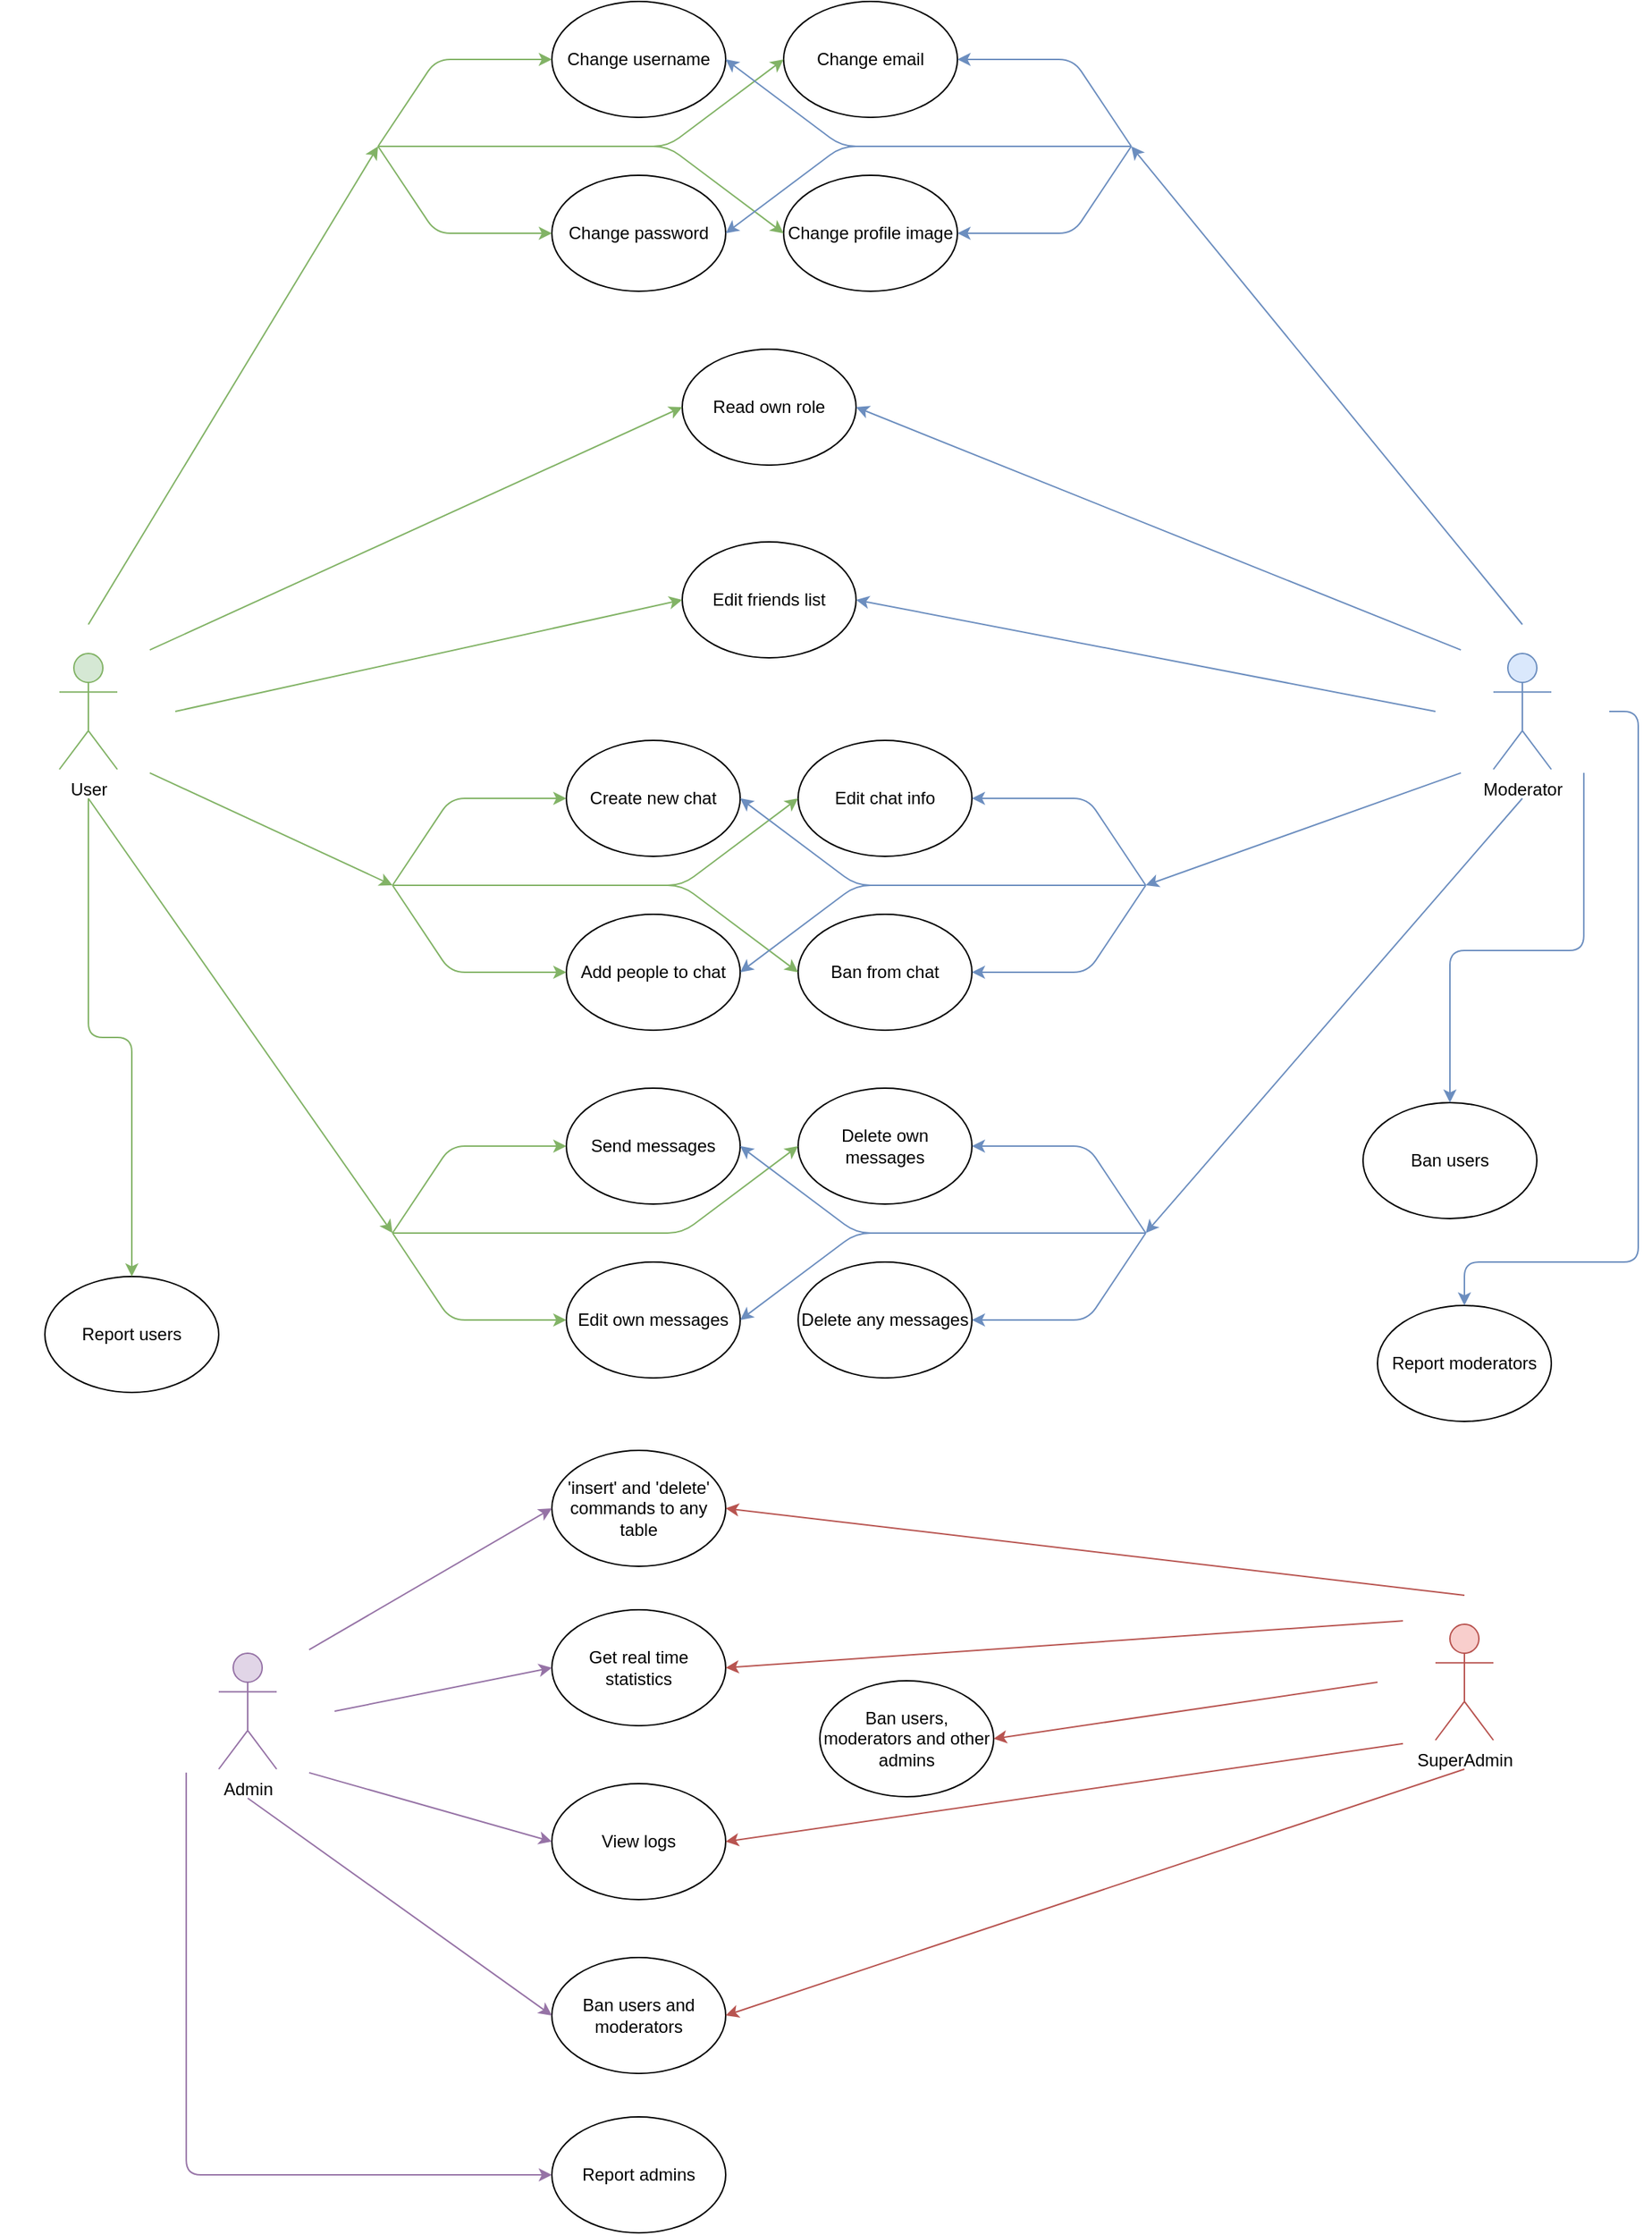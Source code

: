 <mxfile version="14.3.0" type="device"><diagram name="Page-1" id="e7e014a7-5840-1c2e-5031-d8a46d1fe8dd"><mxGraphModel dx="2031" dy="1207" grid="1" gridSize="10" guides="1" tooltips="1" connect="1" arrows="1" fold="1" page="1" pageScale="1" pageWidth="1169" pageHeight="826" background="#ffffff" math="0" shadow="0"><root><mxCell id="0"/><mxCell id="1" parent="0"/><mxCell id="RDU36KVmMtlaJk--Sefk-46" value="Change username" style="ellipse;whiteSpace=wrap;html=1;" parent="1" vertex="1"><mxGeometry x="400" y="40" width="120" height="80" as="geometry"/></mxCell><mxCell id="RDU36KVmMtlaJk--Sefk-50" value="Change password" style="ellipse;whiteSpace=wrap;html=1;" parent="1" vertex="1"><mxGeometry x="400" y="160" width="120" height="80" as="geometry"/></mxCell><mxCell id="RDU36KVmMtlaJk--Sefk-51" value="Change email" style="ellipse;whiteSpace=wrap;html=1;" parent="1" vertex="1"><mxGeometry x="560" y="40" width="120" height="80" as="geometry"/></mxCell><mxCell id="RDU36KVmMtlaJk--Sefk-52" value="Change profile image" style="ellipse;whiteSpace=wrap;html=1;" parent="1" vertex="1"><mxGeometry x="560" y="160" width="120" height="80" as="geometry"/></mxCell><mxCell id="RDU36KVmMtlaJk--Sefk-54" value="" style="endArrow=classic;html=1;entryX=0;entryY=0.5;entryDx=0;entryDy=0;rounded=1;fillColor=#d5e8d4;strokeColor=#82b366;" parent="1" target="RDU36KVmMtlaJk--Sefk-46" edge="1"><mxGeometry width="50" height="50" relative="1" as="geometry"><mxPoint x="280" y="140" as="sourcePoint"/><mxPoint x="360" y="160" as="targetPoint"/><Array as="points"><mxPoint x="320" y="80"/></Array></mxGeometry></mxCell><mxCell id="RDU36KVmMtlaJk--Sefk-55" value="" style="endArrow=classic;html=1;entryX=0;entryY=0.5;entryDx=0;entryDy=0;rounded=1;fillColor=#d5e8d4;strokeColor=#82b366;" parent="1" target="RDU36KVmMtlaJk--Sefk-50" edge="1"><mxGeometry width="50" height="50" relative="1" as="geometry"><mxPoint x="280" y="140" as="sourcePoint"/><mxPoint x="410" y="90" as="targetPoint"/><Array as="points"><mxPoint x="320" y="200"/></Array></mxGeometry></mxCell><mxCell id="RDU36KVmMtlaJk--Sefk-56" value="" style="endArrow=classic;html=1;entryX=0;entryY=0.5;entryDx=0;entryDy=0;fillColor=#d5e8d4;strokeColor=#82b366;" parent="1" target="RDU36KVmMtlaJk--Sefk-51" edge="1"><mxGeometry width="50" height="50" relative="1" as="geometry"><mxPoint x="280" y="140" as="sourcePoint"/><mxPoint x="540" y="140" as="targetPoint"/><Array as="points"><mxPoint x="480" y="140"/></Array></mxGeometry></mxCell><mxCell id="RDU36KVmMtlaJk--Sefk-57" value="" style="endArrow=classic;html=1;entryX=0;entryY=0.5;entryDx=0;entryDy=0;fillColor=#d5e8d4;strokeColor=#82b366;" parent="1" target="RDU36KVmMtlaJk--Sefk-52" edge="1"><mxGeometry width="50" height="50" relative="1" as="geometry"><mxPoint x="280" y="140" as="sourcePoint"/><mxPoint x="330" y="220" as="targetPoint"/><Array as="points"><mxPoint x="480" y="140"/></Array></mxGeometry></mxCell><mxCell id="RDU36KVmMtlaJk--Sefk-58" value="" style="endArrow=classic;html=1;fillColor=#d5e8d4;strokeColor=#82b366;exitX=0.5;exitY=0;exitDx=0;exitDy=0;rounded=1;" parent="1" source="RDU36KVmMtlaJk--Sefk-60" edge="1"><mxGeometry width="50" height="50" relative="1" as="geometry"><mxPoint x="160" y="210" as="sourcePoint"/><mxPoint x="280" y="140" as="targetPoint"/></mxGeometry></mxCell><mxCell id="RDU36KVmMtlaJk--Sefk-61" value="" style="group" parent="1" vertex="1" connectable="0"><mxGeometry x="20" y="470" width="120" height="120" as="geometry"/></mxCell><mxCell id="RDU36KVmMtlaJk--Sefk-41" value="User" style="shape=umlActor;verticalLabelPosition=bottom;verticalAlign=top;html=1;fillColor=#d5e8d4;strokeColor=#82b366;" parent="RDU36KVmMtlaJk--Sefk-61" vertex="1"><mxGeometry x="40" y="20" width="40" height="80" as="geometry"/></mxCell><mxCell id="RDU36KVmMtlaJk--Sefk-60" value="" style="ellipse;whiteSpace=wrap;html=1;aspect=fixed;opacity=0;" parent="RDU36KVmMtlaJk--Sefk-61" vertex="1"><mxGeometry width="120" height="120" as="geometry"/></mxCell><mxCell id="RDU36KVmMtlaJk--Sefk-67" value="" style="group" parent="1" vertex="1" connectable="0"><mxGeometry x="1010" y="470" width="120" height="120" as="geometry"/></mxCell><mxCell id="RDU36KVmMtlaJk--Sefk-63" value="Moderator" style="shape=umlActor;verticalLabelPosition=bottom;verticalAlign=top;html=1;fillColor=#dae8fc;strokeColor=#6c8ebf;" parent="RDU36KVmMtlaJk--Sefk-67" vertex="1"><mxGeometry x="40" y="20" width="40" height="80" as="geometry"/></mxCell><mxCell id="RDU36KVmMtlaJk--Sefk-64" value="" style="ellipse;whiteSpace=wrap;html=1;aspect=fixed;opacity=0;" parent="RDU36KVmMtlaJk--Sefk-67" vertex="1"><mxGeometry width="120" height="120" as="geometry"/></mxCell><mxCell id="RDU36KVmMtlaJk--Sefk-76" value="" style="endArrow=classic;html=1;entryX=1;entryY=0.5;entryDx=0;entryDy=0;fillColor=#dae8fc;strokeColor=#6c8ebf;" parent="1" target="RDU36KVmMtlaJk--Sefk-51" edge="1"><mxGeometry width="50" height="50" relative="1" as="geometry"><mxPoint x="800" y="140" as="sourcePoint"/><mxPoint x="870" y="190" as="targetPoint"/><Array as="points"><mxPoint x="760" y="80"/></Array></mxGeometry></mxCell><mxCell id="RDU36KVmMtlaJk--Sefk-78" value="" style="endArrow=classic;html=1;entryX=1;entryY=0.5;entryDx=0;entryDy=0;fillColor=#dae8fc;strokeColor=#6c8ebf;" parent="1" target="RDU36KVmMtlaJk--Sefk-52" edge="1"><mxGeometry width="50" height="50" relative="1" as="geometry"><mxPoint x="800" y="140" as="sourcePoint"/><mxPoint x="760" y="320" as="targetPoint"/><Array as="points"><mxPoint x="760" y="200"/></Array></mxGeometry></mxCell><mxCell id="RDU36KVmMtlaJk--Sefk-79" value="" style="endArrow=classic;html=1;entryX=1;entryY=0.5;entryDx=0;entryDy=0;fillColor=#dae8fc;strokeColor=#6c8ebf;" parent="1" target="RDU36KVmMtlaJk--Sefk-46" edge="1"><mxGeometry width="50" height="50" relative="1" as="geometry"><mxPoint x="800" y="140" as="sourcePoint"/><mxPoint x="740" y="130" as="targetPoint"/><Array as="points"><mxPoint x="600" y="140"/></Array></mxGeometry></mxCell><mxCell id="RDU36KVmMtlaJk--Sefk-80" value="" style="endArrow=classic;html=1;entryX=1;entryY=0.5;entryDx=0;entryDy=0;fillColor=#dae8fc;strokeColor=#6c8ebf;" parent="1" target="RDU36KVmMtlaJk--Sefk-50" edge="1"><mxGeometry width="50" height="50" relative="1" as="geometry"><mxPoint x="800" y="140" as="sourcePoint"/><mxPoint x="520" y="350" as="targetPoint"/><Array as="points"><mxPoint x="600" y="140"/></Array></mxGeometry></mxCell><mxCell id="RDU36KVmMtlaJk--Sefk-81" value="" style="endArrow=classic;html=1;exitX=0.5;exitY=0;exitDx=0;exitDy=0;fillColor=#dae8fc;strokeColor=#6c8ebf;" parent="1" source="RDU36KVmMtlaJk--Sefk-64" edge="1"><mxGeometry width="50" height="50" relative="1" as="geometry"><mxPoint x="780" y="380" as="sourcePoint"/><mxPoint x="800" y="140" as="targetPoint"/></mxGeometry></mxCell><mxCell id="RDU36KVmMtlaJk--Sefk-82" value="Read own role" style="ellipse;whiteSpace=wrap;html=1;" parent="1" vertex="1"><mxGeometry x="490" y="280" width="120" height="80" as="geometry"/></mxCell><mxCell id="RDU36KVmMtlaJk--Sefk-84" value="" style="endArrow=classic;html=1;exitX=1;exitY=0;exitDx=0;exitDy=0;entryX=0;entryY=0.5;entryDx=0;entryDy=0;fillColor=#d5e8d4;strokeColor=#82b366;" parent="1" source="RDU36KVmMtlaJk--Sefk-60" target="RDU36KVmMtlaJk--Sefk-82" edge="1"><mxGeometry width="50" height="50" relative="1" as="geometry"><mxPoint x="410" y="460" as="sourcePoint"/><mxPoint x="460" y="410" as="targetPoint"/></mxGeometry></mxCell><mxCell id="RDU36KVmMtlaJk--Sefk-87" value="Edit friends list" style="ellipse;whiteSpace=wrap;html=1;" parent="1" vertex="1"><mxGeometry x="490" y="413" width="120" height="80" as="geometry"/></mxCell><mxCell id="RDU36KVmMtlaJk--Sefk-88" value="" style="endArrow=classic;html=1;exitX=1;exitY=0.5;exitDx=0;exitDy=0;entryX=0;entryY=0.5;entryDx=0;entryDy=0;fillColor=#d5e8d4;strokeColor=#82b366;" parent="1" source="RDU36KVmMtlaJk--Sefk-60" target="RDU36KVmMtlaJk--Sefk-87" edge="1"><mxGeometry width="50" height="50" relative="1" as="geometry"><mxPoint x="350" y="530" as="sourcePoint"/><mxPoint x="400" y="480" as="targetPoint"/></mxGeometry></mxCell><mxCell id="RDU36KVmMtlaJk--Sefk-89" value="" style="endArrow=classic;html=1;entryX=1;entryY=0.5;entryDx=0;entryDy=0;exitX=0;exitY=0.5;exitDx=0;exitDy=0;fillColor=#dae8fc;strokeColor=#6c8ebf;" parent="1" source="RDU36KVmMtlaJk--Sefk-64" target="RDU36KVmMtlaJk--Sefk-87" edge="1"><mxGeometry width="50" height="50" relative="1" as="geometry"><mxPoint x="800" y="530" as="sourcePoint"/><mxPoint x="850" y="480" as="targetPoint"/></mxGeometry></mxCell><mxCell id="RDU36KVmMtlaJk--Sefk-90" value="Create new chat" style="ellipse;whiteSpace=wrap;html=1;" parent="1" vertex="1"><mxGeometry x="410" y="550.0" width="120" height="80" as="geometry"/></mxCell><mxCell id="RDU36KVmMtlaJk--Sefk-91" value="Edit chat info" style="ellipse;whiteSpace=wrap;html=1;" parent="1" vertex="1"><mxGeometry x="570" y="550.0" width="120" height="80" as="geometry"/></mxCell><mxCell id="RDU36KVmMtlaJk--Sefk-92" value="Add people to chat" style="ellipse;whiteSpace=wrap;html=1;" parent="1" vertex="1"><mxGeometry x="410" y="670.0" width="120" height="80" as="geometry"/></mxCell><mxCell id="RDU36KVmMtlaJk--Sefk-93" value="Ban from chat" style="ellipse;whiteSpace=wrap;html=1;" parent="1" vertex="1"><mxGeometry x="570" y="670.0" width="120" height="80" as="geometry"/></mxCell><mxCell id="RDU36KVmMtlaJk--Sefk-95" value="" style="endArrow=classic;html=1;entryX=0;entryY=0.5;entryDx=0;entryDy=0;fillColor=#d5e8d4;strokeColor=#82b366;" parent="1" target="RDU36KVmMtlaJk--Sefk-90" edge="1"><mxGeometry width="50" height="50" relative="1" as="geometry"><mxPoint x="290" y="650.0" as="sourcePoint"/><mxPoint x="360" y="630.0" as="targetPoint"/><Array as="points"><mxPoint x="330" y="590.0"/></Array></mxGeometry></mxCell><mxCell id="RDU36KVmMtlaJk--Sefk-96" value="" style="endArrow=classic;html=1;entryX=0;entryY=0.5;entryDx=0;entryDy=0;fillColor=#d5e8d4;strokeColor=#82b366;" parent="1" target="RDU36KVmMtlaJk--Sefk-92" edge="1"><mxGeometry width="50" height="50" relative="1" as="geometry"><mxPoint x="290" y="650.0" as="sourcePoint"/><mxPoint x="330" y="730.0" as="targetPoint"/><Array as="points"><mxPoint x="330" y="710.0"/></Array></mxGeometry></mxCell><mxCell id="RDU36KVmMtlaJk--Sefk-97" value="" style="endArrow=classic;html=1;entryX=1;entryY=0.5;entryDx=0;entryDy=0;fillColor=#dae8fc;strokeColor=#6c8ebf;" parent="1" target="RDU36KVmMtlaJk--Sefk-91" edge="1"><mxGeometry width="50" height="50" relative="1" as="geometry"><mxPoint x="810" y="650.0" as="sourcePoint"/><mxPoint x="880" y="640.0" as="targetPoint"/><Array as="points"><mxPoint x="770" y="590.0"/></Array></mxGeometry></mxCell><mxCell id="RDU36KVmMtlaJk--Sefk-98" value="" style="endArrow=classic;html=1;entryX=1;entryY=0.5;entryDx=0;entryDy=0;fillColor=#dae8fc;strokeColor=#6c8ebf;" parent="1" target="RDU36KVmMtlaJk--Sefk-93" edge="1"><mxGeometry width="50" height="50" relative="1" as="geometry"><mxPoint x="810" y="650.0" as="sourcePoint"/><mxPoint x="810" y="710.0" as="targetPoint"/><Array as="points"><mxPoint x="770" y="710.0"/></Array></mxGeometry></mxCell><mxCell id="RDU36KVmMtlaJk--Sefk-99" value="" style="endArrow=classic;html=1;entryX=0;entryY=0.5;entryDx=0;entryDy=0;fillColor=#d5e8d4;strokeColor=#82b366;" parent="1" target="RDU36KVmMtlaJk--Sefk-91" edge="1"><mxGeometry width="50" height="50" relative="1" as="geometry"><mxPoint x="290" y="650.0" as="sourcePoint"/><mxPoint x="410" y="640.0" as="targetPoint"/><Array as="points"><mxPoint x="490" y="650.0"/></Array></mxGeometry></mxCell><mxCell id="RDU36KVmMtlaJk--Sefk-100" value="" style="endArrow=classic;html=1;entryX=0;entryY=0.5;entryDx=0;entryDy=0;fillColor=#d5e8d4;strokeColor=#82b366;" parent="1" target="RDU36KVmMtlaJk--Sefk-93" edge="1"><mxGeometry width="50" height="50" relative="1" as="geometry"><mxPoint x="290" y="650.0" as="sourcePoint"/><mxPoint x="590" y="630.0" as="targetPoint"/><Array as="points"><mxPoint x="490" y="650.0"/></Array></mxGeometry></mxCell><mxCell id="RDU36KVmMtlaJk--Sefk-101" value="" style="endArrow=classic;html=1;entryX=1;entryY=0.5;entryDx=0;entryDy=0;fillColor=#dae8fc;strokeColor=#6c8ebf;" parent="1" target="RDU36KVmMtlaJk--Sefk-90" edge="1"><mxGeometry width="50" height="50" relative="1" as="geometry"><mxPoint x="810" y="650.0" as="sourcePoint"/><mxPoint x="780" y="630.0" as="targetPoint"/><Array as="points"><mxPoint x="610" y="650.0"/></Array></mxGeometry></mxCell><mxCell id="RDU36KVmMtlaJk--Sefk-102" value="" style="endArrow=classic;html=1;entryX=1;entryY=0.5;entryDx=0;entryDy=0;fillColor=#dae8fc;strokeColor=#6c8ebf;" parent="1" target="RDU36KVmMtlaJk--Sefk-92" edge="1"><mxGeometry width="50" height="50" relative="1" as="geometry"><mxPoint x="810" y="650.0" as="sourcePoint"/><mxPoint x="760" y="630.0" as="targetPoint"/><Array as="points"><mxPoint x="610" y="650.0"/></Array></mxGeometry></mxCell><mxCell id="RDU36KVmMtlaJk--Sefk-103" value="" style="endArrow=classic;html=1;exitX=1;exitY=1;exitDx=0;exitDy=0;fillColor=#d5e8d4;strokeColor=#82b366;" parent="1" source="RDU36KVmMtlaJk--Sefk-60" edge="1"><mxGeometry width="50" height="50" relative="1" as="geometry"><mxPoint x="152.426" y="529.996" as="sourcePoint"/><mxPoint x="290" y="650" as="targetPoint"/></mxGeometry></mxCell><mxCell id="RDU36KVmMtlaJk--Sefk-104" value="" style="endArrow=classic;html=1;exitX=0;exitY=1;exitDx=0;exitDy=0;fillColor=#dae8fc;strokeColor=#6c8ebf;" parent="1" source="RDU36KVmMtlaJk--Sefk-64" edge="1"><mxGeometry width="50" height="50" relative="1" as="geometry"><mxPoint x="997.574" y="529.996" as="sourcePoint"/><mxPoint x="810" y="650" as="targetPoint"/></mxGeometry></mxCell><mxCell id="RDU36KVmMtlaJk--Sefk-105" value="Send messages" style="ellipse;whiteSpace=wrap;html=1;" parent="1" vertex="1"><mxGeometry x="410" y="790.0" width="120" height="80" as="geometry"/></mxCell><mxCell id="RDU36KVmMtlaJk--Sefk-106" value="Edit own messages" style="ellipse;whiteSpace=wrap;html=1;" parent="1" vertex="1"><mxGeometry x="410" y="910.0" width="120" height="80" as="geometry"/></mxCell><mxCell id="RDU36KVmMtlaJk--Sefk-107" value="Delete own messages" style="ellipse;whiteSpace=wrap;html=1;" parent="1" vertex="1"><mxGeometry x="570" y="790.0" width="120" height="80" as="geometry"/></mxCell><mxCell id="RDU36KVmMtlaJk--Sefk-108" value="Delete any messages" style="ellipse;whiteSpace=wrap;html=1;" parent="1" vertex="1"><mxGeometry x="570" y="910.0" width="120" height="80" as="geometry"/></mxCell><mxCell id="RDU36KVmMtlaJk--Sefk-110" value="" style="endArrow=classic;html=1;entryX=0;entryY=0.5;entryDx=0;entryDy=0;fillColor=#d5e8d4;strokeColor=#82b366;" parent="1" target="RDU36KVmMtlaJk--Sefk-105" edge="1"><mxGeometry width="50" height="50" relative="1" as="geometry"><mxPoint x="290" y="890.0" as="sourcePoint"/><mxPoint x="360" y="920" as="targetPoint"/><Array as="points"><mxPoint x="330" y="830.0"/></Array></mxGeometry></mxCell><mxCell id="RDU36KVmMtlaJk--Sefk-112" value="" style="endArrow=classic;html=1;entryX=0;entryY=0.5;entryDx=0;entryDy=0;fillColor=#d5e8d4;strokeColor=#82b366;" parent="1" target="RDU36KVmMtlaJk--Sefk-106" edge="1"><mxGeometry width="50" height="50" relative="1" as="geometry"><mxPoint x="290" y="890.0" as="sourcePoint"/><mxPoint x="230" y="960" as="targetPoint"/><Array as="points"><mxPoint x="330" y="950"/></Array></mxGeometry></mxCell><mxCell id="RDU36KVmMtlaJk--Sefk-113" value="" style="endArrow=classic;html=1;entryX=0;entryY=0.5;entryDx=0;entryDy=0;fillColor=#d5e8d4;strokeColor=#82b366;" parent="1" target="RDU36KVmMtlaJk--Sefk-107" edge="1"><mxGeometry width="50" height="50" relative="1" as="geometry"><mxPoint x="290" y="890.0" as="sourcePoint"/><mxPoint x="430" y="880.0" as="targetPoint"/><Array as="points"><mxPoint x="490" y="890.0"/></Array></mxGeometry></mxCell><mxCell id="RDU36KVmMtlaJk--Sefk-115" value="" style="endArrow=classic;html=1;entryX=1;entryY=0.5;entryDx=0;entryDy=0;fillColor=#dae8fc;strokeColor=#6c8ebf;" parent="1" target="RDU36KVmMtlaJk--Sefk-107" edge="1"><mxGeometry width="50" height="50" relative="1" as="geometry"><mxPoint x="810" y="890.0" as="sourcePoint"/><mxPoint x="950" y="910.0" as="targetPoint"/><Array as="points"><mxPoint x="770" y="830.0"/></Array></mxGeometry></mxCell><mxCell id="RDU36KVmMtlaJk--Sefk-116" value="" style="endArrow=classic;html=1;entryX=1;entryY=0.5;entryDx=0;entryDy=0;fillColor=#dae8fc;strokeColor=#6c8ebf;" parent="1" target="RDU36KVmMtlaJk--Sefk-108" edge="1"><mxGeometry width="50" height="50" relative="1" as="geometry"><mxPoint x="810" y="890.0" as="sourcePoint"/><mxPoint x="690" y="1000" as="targetPoint"/><Array as="points"><mxPoint x="770" y="950"/></Array></mxGeometry></mxCell><mxCell id="RDU36KVmMtlaJk--Sefk-117" value="" style="endArrow=classic;html=1;entryX=1;entryY=0.5;entryDx=0;entryDy=0;fillColor=#dae8fc;strokeColor=#6c8ebf;" parent="1" target="RDU36KVmMtlaJk--Sefk-105" edge="1"><mxGeometry width="50" height="50" relative="1" as="geometry"><mxPoint x="810" y="890.0" as="sourcePoint"/><mxPoint x="1000" y="950" as="targetPoint"/><Array as="points"><mxPoint x="610" y="890.0"/></Array></mxGeometry></mxCell><mxCell id="RDU36KVmMtlaJk--Sefk-118" value="" style="endArrow=classic;html=1;entryX=1;entryY=0.5;entryDx=0;entryDy=0;fillColor=#dae8fc;strokeColor=#6c8ebf;" parent="1" target="RDU36KVmMtlaJk--Sefk-106" edge="1"><mxGeometry width="50" height="50" relative="1" as="geometry"><mxPoint x="810" y="890.0" as="sourcePoint"/><mxPoint x="940" y="970" as="targetPoint"/><Array as="points"><mxPoint x="610" y="890.0"/></Array></mxGeometry></mxCell><mxCell id="RDU36KVmMtlaJk--Sefk-119" value="" style="endArrow=classic;html=1;exitX=0.5;exitY=1;exitDx=0;exitDy=0;fillColor=#d5e8d4;strokeColor=#82b366;" parent="1" source="RDU36KVmMtlaJk--Sefk-60" edge="1"><mxGeometry width="50" height="50" relative="1" as="geometry"><mxPoint x="110" y="547.57" as="sourcePoint"/><mxPoint x="290" y="890" as="targetPoint"/></mxGeometry></mxCell><mxCell id="RDU36KVmMtlaJk--Sefk-120" value="" style="endArrow=classic;html=1;exitX=0.5;exitY=1;exitDx=0;exitDy=0;fillColor=#dae8fc;strokeColor=#6c8ebf;" parent="1" source="RDU36KVmMtlaJk--Sefk-64" edge="1"><mxGeometry width="50" height="50" relative="1" as="geometry"><mxPoint x="1040.0" y="547.57" as="sourcePoint"/><mxPoint x="810" y="890" as="targetPoint"/></mxGeometry></mxCell><mxCell id="RDU36KVmMtlaJk--Sefk-121" value="" style="endArrow=classic;html=1;entryX=1;entryY=0.5;entryDx=0;entryDy=0;exitX=0;exitY=0;exitDx=0;exitDy=0;fillColor=#dae8fc;strokeColor=#6c8ebf;" parent="1" source="RDU36KVmMtlaJk--Sefk-64" target="RDU36KVmMtlaJk--Sefk-82" edge="1"><mxGeometry width="50" height="50" relative="1" as="geometry"><mxPoint x="940" y="280" as="sourcePoint"/><mxPoint x="760" y="290" as="targetPoint"/></mxGeometry></mxCell><mxCell id="Ozz1fB_R-kfI6Qq9raVy-5" value="" style="group" vertex="1" connectable="0" parent="1"><mxGeometry x="130" y="1160" width="120" height="120" as="geometry"/></mxCell><mxCell id="Ozz1fB_R-kfI6Qq9raVy-3" value="" style="ellipse;whiteSpace=wrap;html=1;aspect=fixed;opacity=0;" vertex="1" parent="Ozz1fB_R-kfI6Qq9raVy-5"><mxGeometry width="120" height="120" as="geometry"/></mxCell><mxCell id="Ozz1fB_R-kfI6Qq9raVy-4" value="Admin" style="shape=umlActor;verticalLabelPosition=bottom;verticalAlign=top;html=1;fillColor=#e1d5e7;strokeColor=#9673a6;" vertex="1" parent="Ozz1fB_R-kfI6Qq9raVy-5"><mxGeometry x="40" y="20" width="40" height="80" as="geometry"/></mxCell><mxCell id="Ozz1fB_R-kfI6Qq9raVy-6" value="'insert' and 'delete' commands to any table" style="ellipse;whiteSpace=wrap;html=1;" vertex="1" parent="1"><mxGeometry x="400" y="1040" width="120" height="80" as="geometry"/></mxCell><mxCell id="Ozz1fB_R-kfI6Qq9raVy-8" value="Get real time statistics" style="ellipse;whiteSpace=wrap;html=1;" vertex="1" parent="1"><mxGeometry x="400" y="1150" width="120" height="80" as="geometry"/></mxCell><mxCell id="Ozz1fB_R-kfI6Qq9raVy-9" value="View logs" style="ellipse;whiteSpace=wrap;html=1;" vertex="1" parent="1"><mxGeometry x="400" y="1270" width="120" height="80" as="geometry"/></mxCell><mxCell id="Ozz1fB_R-kfI6Qq9raVy-11" value="" style="endArrow=classic;html=1;exitX=1;exitY=0;exitDx=0;exitDy=0;entryX=0;entryY=0.5;entryDx=0;entryDy=0;fillColor=#e1d5e7;strokeColor=#9673a6;" edge="1" parent="1" source="Ozz1fB_R-kfI6Qq9raVy-3" target="Ozz1fB_R-kfI6Qq9raVy-6"><mxGeometry width="50" height="50" relative="1" as="geometry"><mxPoint x="160" y="1310" as="sourcePoint"/><mxPoint x="210" y="1260" as="targetPoint"/></mxGeometry></mxCell><mxCell id="Ozz1fB_R-kfI6Qq9raVy-12" value="" style="endArrow=classic;html=1;entryX=0;entryY=0.5;entryDx=0;entryDy=0;exitX=1;exitY=0.5;exitDx=0;exitDy=0;fillColor=#e1d5e7;strokeColor=#9673a6;" edge="1" parent="1" source="Ozz1fB_R-kfI6Qq9raVy-3" target="Ozz1fB_R-kfI6Qq9raVy-8"><mxGeometry width="50" height="50" relative="1" as="geometry"><mxPoint x="230" y="1390" as="sourcePoint"/><mxPoint x="280" y="1340" as="targetPoint"/></mxGeometry></mxCell><mxCell id="Ozz1fB_R-kfI6Qq9raVy-13" value="" style="endArrow=classic;html=1;entryX=0;entryY=0.5;entryDx=0;entryDy=0;exitX=1;exitY=1;exitDx=0;exitDy=0;fillColor=#e1d5e7;strokeColor=#9673a6;" edge="1" parent="1" source="Ozz1fB_R-kfI6Qq9raVy-3" target="Ozz1fB_R-kfI6Qq9raVy-9"><mxGeometry width="50" height="50" relative="1" as="geometry"><mxPoint x="300" y="1350" as="sourcePoint"/><mxPoint x="350" y="1300" as="targetPoint"/></mxGeometry></mxCell><mxCell id="Ozz1fB_R-kfI6Qq9raVy-14" value="Ban users and moderators" style="ellipse;whiteSpace=wrap;html=1;" vertex="1" parent="1"><mxGeometry x="400" y="1390" width="120" height="80" as="geometry"/></mxCell><mxCell id="Ozz1fB_R-kfI6Qq9raVy-15" value="" style="endArrow=classic;html=1;exitX=0.5;exitY=1;exitDx=0;exitDy=0;entryX=0;entryY=0.5;entryDx=0;entryDy=0;fillColor=#e1d5e7;strokeColor=#9673a6;" edge="1" parent="1" source="Ozz1fB_R-kfI6Qq9raVy-3" target="Ozz1fB_R-kfI6Qq9raVy-14"><mxGeometry width="50" height="50" relative="1" as="geometry"><mxPoint x="170" y="1450" as="sourcePoint"/><mxPoint x="220" y="1400" as="targetPoint"/></mxGeometry></mxCell><mxCell id="Ozz1fB_R-kfI6Qq9raVy-17" value="" style="group" vertex="1" connectable="0" parent="1"><mxGeometry x="970" y="1140" width="120" height="120" as="geometry"/></mxCell><mxCell id="Ozz1fB_R-kfI6Qq9raVy-18" value="" style="ellipse;whiteSpace=wrap;html=1;aspect=fixed;opacity=0;" vertex="1" parent="Ozz1fB_R-kfI6Qq9raVy-17"><mxGeometry width="120" height="120" as="geometry"/></mxCell><mxCell id="Ozz1fB_R-kfI6Qq9raVy-19" value="SuperAdmin" style="shape=umlActor;verticalLabelPosition=bottom;verticalAlign=top;html=1;fillColor=#f8cecc;strokeColor=#b85450;" vertex="1" parent="Ozz1fB_R-kfI6Qq9raVy-17"><mxGeometry x="40" y="20" width="40" height="80" as="geometry"/></mxCell><mxCell id="Ozz1fB_R-kfI6Qq9raVy-20" value="Ban users, moderators and other admins" style="ellipse;whiteSpace=wrap;html=1;" vertex="1" parent="1"><mxGeometry x="585" y="1199" width="120" height="80" as="geometry"/></mxCell><mxCell id="Ozz1fB_R-kfI6Qq9raVy-23" value="" style="endArrow=classic;html=1;exitX=0;exitY=0.5;exitDx=0;exitDy=0;entryX=1;entryY=0.5;entryDx=0;entryDy=0;fillColor=#f8cecc;strokeColor=#b85450;" edge="1" parent="1" source="Ozz1fB_R-kfI6Qq9raVy-18" target="Ozz1fB_R-kfI6Qq9raVy-20"><mxGeometry width="50" height="50" relative="1" as="geometry"><mxPoint x="680" y="1280" as="sourcePoint"/><mxPoint x="730" y="1230" as="targetPoint"/></mxGeometry></mxCell><mxCell id="Ozz1fB_R-kfI6Qq9raVy-30" value="" style="endArrow=classic;html=1;exitX=0.5;exitY=0;exitDx=0;exitDy=0;entryX=1;entryY=0.5;entryDx=0;entryDy=0;fillColor=#f8cecc;strokeColor=#b85450;" edge="1" parent="1" source="Ozz1fB_R-kfI6Qq9raVy-18" target="Ozz1fB_R-kfI6Qq9raVy-6"><mxGeometry width="50" height="50" relative="1" as="geometry"><mxPoint x="760" y="1100" as="sourcePoint"/><mxPoint x="810" y="1050" as="targetPoint"/></mxGeometry></mxCell><mxCell id="Ozz1fB_R-kfI6Qq9raVy-31" value="" style="endArrow=classic;html=1;exitX=0;exitY=0;exitDx=0;exitDy=0;entryX=1;entryY=0.5;entryDx=0;entryDy=0;fillColor=#f8cecc;strokeColor=#b85450;" edge="1" parent="1" source="Ozz1fB_R-kfI6Qq9raVy-18" target="Ozz1fB_R-kfI6Qq9raVy-8"><mxGeometry width="50" height="50" relative="1" as="geometry"><mxPoint x="540" y="1330" as="sourcePoint"/><mxPoint x="590" y="1280" as="targetPoint"/></mxGeometry></mxCell><mxCell id="Ozz1fB_R-kfI6Qq9raVy-32" value="" style="endArrow=classic;html=1;exitX=0;exitY=1;exitDx=0;exitDy=0;entryX=1;entryY=0.5;entryDx=0;entryDy=0;fillColor=#f8cecc;strokeColor=#b85450;" edge="1" parent="1" source="Ozz1fB_R-kfI6Qq9raVy-18" target="Ozz1fB_R-kfI6Qq9raVy-9"><mxGeometry width="50" height="50" relative="1" as="geometry"><mxPoint x="840" y="1470" as="sourcePoint"/><mxPoint x="890" y="1420" as="targetPoint"/></mxGeometry></mxCell><mxCell id="Ozz1fB_R-kfI6Qq9raVy-33" value="" style="endArrow=classic;html=1;exitX=0.5;exitY=1;exitDx=0;exitDy=0;entryX=1;entryY=0.5;entryDx=0;entryDy=0;fillColor=#f8cecc;strokeColor=#b85450;" edge="1" parent="1" source="Ozz1fB_R-kfI6Qq9raVy-18" target="Ozz1fB_R-kfI6Qq9raVy-14"><mxGeometry width="50" height="50" relative="1" as="geometry"><mxPoint x="760" y="1470" as="sourcePoint"/><mxPoint x="810" y="1420" as="targetPoint"/></mxGeometry></mxCell><mxCell id="Ozz1fB_R-kfI6Qq9raVy-34" value="Ban users" style="ellipse;whiteSpace=wrap;html=1;" vertex="1" parent="1"><mxGeometry x="960" y="800.0" width="120" height="80" as="geometry"/></mxCell><mxCell id="Ozz1fB_R-kfI6Qq9raVy-35" style="edgeStyle=orthogonalEdgeStyle;rounded=1;orthogonalLoop=1;jettySize=auto;html=1;exitX=1;exitY=1;exitDx=0;exitDy=0;entryX=0.5;entryY=0;entryDx=0;entryDy=0;fillColor=#dae8fc;strokeColor=#6c8ebf;" edge="1" parent="1" source="RDU36KVmMtlaJk--Sefk-64" target="Ozz1fB_R-kfI6Qq9raVy-34"><mxGeometry relative="1" as="geometry"/></mxCell><mxCell id="Ozz1fB_R-kfI6Qq9raVy-37" value="Report users" style="ellipse;whiteSpace=wrap;html=1;" vertex="1" parent="1"><mxGeometry x="50" y="920.0" width="120" height="80" as="geometry"/></mxCell><mxCell id="Ozz1fB_R-kfI6Qq9raVy-38" style="edgeStyle=orthogonalEdgeStyle;rounded=1;orthogonalLoop=1;jettySize=auto;html=1;entryX=0.5;entryY=0;entryDx=0;entryDy=0;fillColor=#d5e8d4;strokeColor=#82b366;" edge="1" parent="1" source="RDU36KVmMtlaJk--Sefk-60" target="Ozz1fB_R-kfI6Qq9raVy-37"><mxGeometry relative="1" as="geometry"/></mxCell><mxCell id="Ozz1fB_R-kfI6Qq9raVy-39" value="Report moderators" style="ellipse;whiteSpace=wrap;html=1;" vertex="1" parent="1"><mxGeometry x="970" y="940.0" width="120" height="80" as="geometry"/></mxCell><mxCell id="Ozz1fB_R-kfI6Qq9raVy-40" style="edgeStyle=orthogonalEdgeStyle;rounded=1;orthogonalLoop=1;jettySize=auto;html=1;entryX=0.5;entryY=0;entryDx=0;entryDy=0;fillColor=#dae8fc;strokeColor=#6c8ebf;" edge="1" parent="1" source="RDU36KVmMtlaJk--Sefk-64" target="Ozz1fB_R-kfI6Qq9raVy-39"><mxGeometry relative="1" as="geometry"><Array as="points"><mxPoint x="1150" y="530"/><mxPoint x="1150" y="910"/></Array></mxGeometry></mxCell><mxCell id="Ozz1fB_R-kfI6Qq9raVy-41" value="Report admins" style="ellipse;whiteSpace=wrap;html=1;" vertex="1" parent="1"><mxGeometry x="400" y="1500" width="120" height="80" as="geometry"/></mxCell><mxCell id="Ozz1fB_R-kfI6Qq9raVy-42" style="edgeStyle=orthogonalEdgeStyle;rounded=1;orthogonalLoop=1;jettySize=auto;html=1;exitX=0;exitY=1;exitDx=0;exitDy=0;entryX=0;entryY=0.5;entryDx=0;entryDy=0;fillColor=#e1d5e7;strokeColor=#9673a6;" edge="1" parent="1" source="Ozz1fB_R-kfI6Qq9raVy-3" target="Ozz1fB_R-kfI6Qq9raVy-41"><mxGeometry relative="1" as="geometry"><Array as="points"><mxPoint x="148" y="1540"/></Array></mxGeometry></mxCell></root></mxGraphModel></diagram></mxfile>